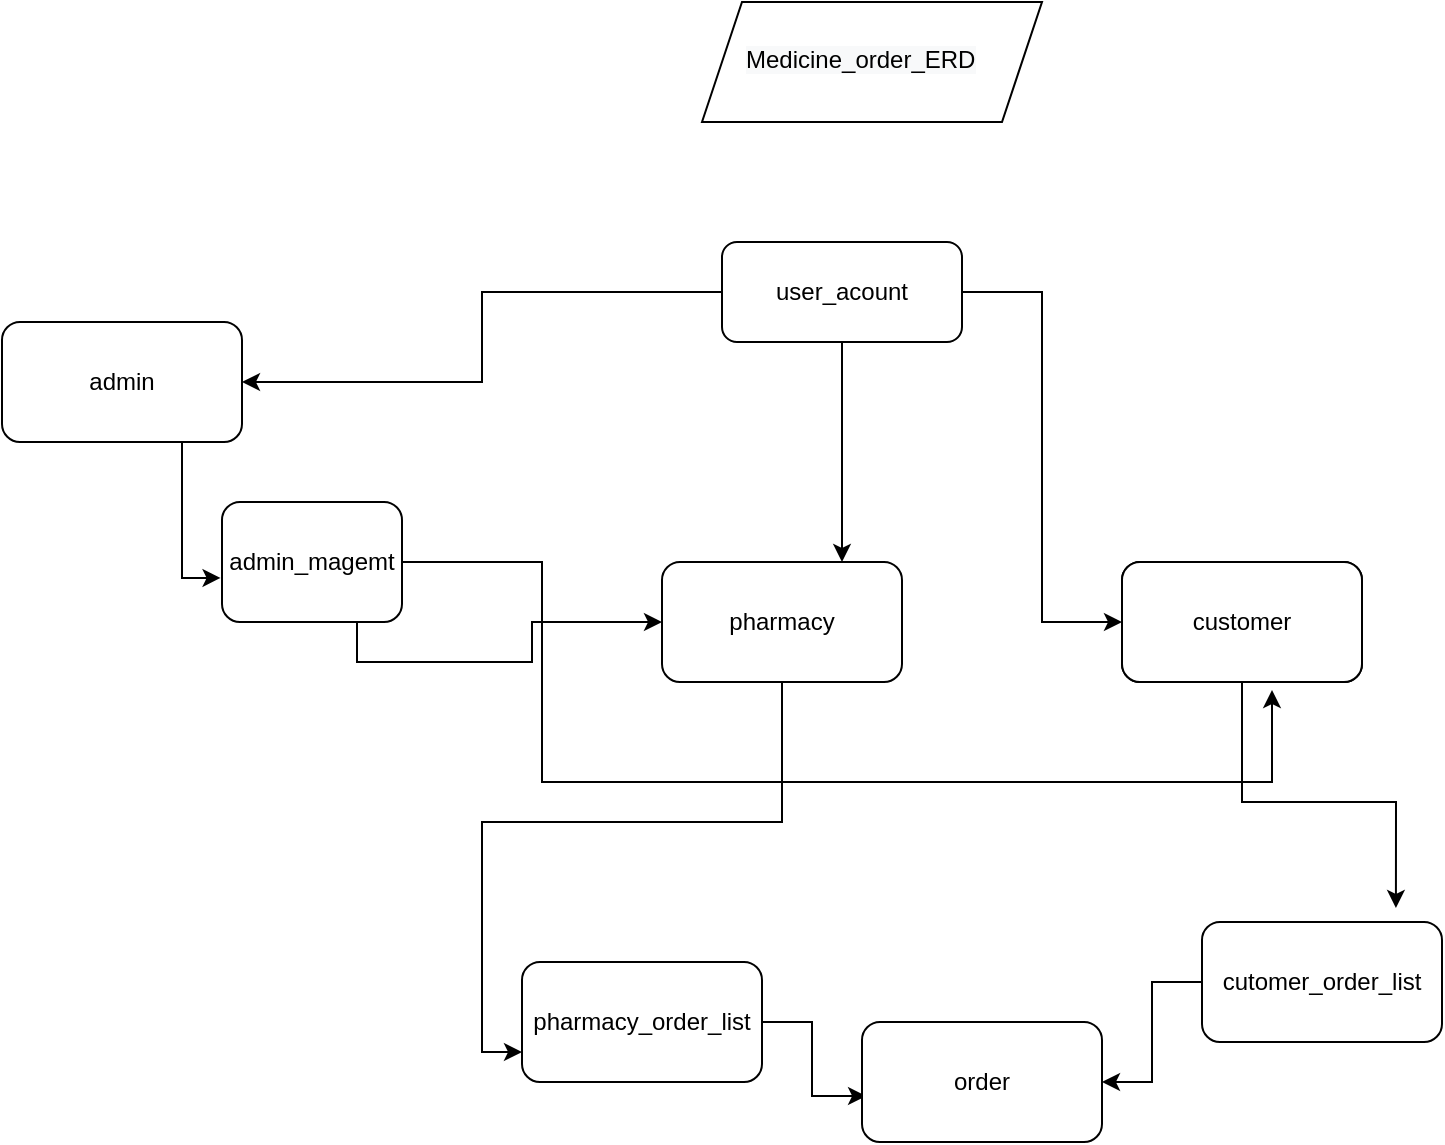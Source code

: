 <mxfile version="17.4.5" type="google"><diagram id="isijwSfwJwSoBNof65yT" name="Page-1"><mxGraphModel grid="1" page="1" gridSize="10" guides="1" tooltips="1" connect="1" arrows="1" fold="1" pageScale="1" pageWidth="850" pageHeight="1100" math="0" shadow="0"><root><mxCell id="0"/><mxCell id="1" parent="0"/><mxCell id="BKAoYbHtoTXElF-bx2Uj-24" style="edgeStyle=orthogonalEdgeStyle;rounded=0;orthogonalLoop=1;jettySize=auto;html=1;entryX=0;entryY=0.5;entryDx=0;entryDy=0;" edge="1" parent="1" source="BKAoYbHtoTXElF-bx2Uj-1" target="BKAoYbHtoTXElF-bx2Uj-3"><mxGeometry relative="1" as="geometry"/></mxCell><mxCell id="BKAoYbHtoTXElF-bx2Uj-25" style="edgeStyle=orthogonalEdgeStyle;rounded=0;orthogonalLoop=1;jettySize=auto;html=1;" edge="1" parent="1" source="BKAoYbHtoTXElF-bx2Uj-1" target="BKAoYbHtoTXElF-bx2Uj-5"><mxGeometry relative="1" as="geometry"/></mxCell><mxCell id="BKAoYbHtoTXElF-bx2Uj-26" style="edgeStyle=orthogonalEdgeStyle;rounded=0;orthogonalLoop=1;jettySize=auto;html=1;entryX=0.75;entryY=0;entryDx=0;entryDy=0;" edge="1" parent="1" source="BKAoYbHtoTXElF-bx2Uj-1" target="BKAoYbHtoTXElF-bx2Uj-4"><mxGeometry relative="1" as="geometry"/></mxCell><mxCell id="BKAoYbHtoTXElF-bx2Uj-1" value="user_acount" style="rounded=1;whiteSpace=wrap;html=1;" vertex="1" parent="1"><mxGeometry x="380" y="120" width="120" height="50" as="geometry"/></mxCell><mxCell id="BKAoYbHtoTXElF-bx2Uj-2" value="pharmacy" style="rounded=1;whiteSpace=wrap;html=1;" vertex="1" parent="1"><mxGeometry x="580" y="280" width="120" height="60" as="geometry"/></mxCell><mxCell id="BKAoYbHtoTXElF-bx2Uj-17" style="edgeStyle=orthogonalEdgeStyle;rounded=0;orthogonalLoop=1;jettySize=auto;html=1;entryX=0.808;entryY=-0.117;entryDx=0;entryDy=0;entryPerimeter=0;" edge="1" parent="1" source="BKAoYbHtoTXElF-bx2Uj-3" target="BKAoYbHtoTXElF-bx2Uj-16"><mxGeometry relative="1" as="geometry"/></mxCell><mxCell id="BKAoYbHtoTXElF-bx2Uj-3" value="customer" style="rounded=1;whiteSpace=wrap;html=1;" vertex="1" parent="1"><mxGeometry x="580" y="280" width="120" height="60" as="geometry"/></mxCell><mxCell id="BKAoYbHtoTXElF-bx2Uj-14" style="edgeStyle=orthogonalEdgeStyle;rounded=0;orthogonalLoop=1;jettySize=auto;html=1;entryX=0;entryY=0.75;entryDx=0;entryDy=0;" edge="1" parent="1" source="BKAoYbHtoTXElF-bx2Uj-4" target="BKAoYbHtoTXElF-bx2Uj-13"><mxGeometry relative="1" as="geometry"/></mxCell><mxCell id="BKAoYbHtoTXElF-bx2Uj-4" value="pharmacy" style="rounded=1;whiteSpace=wrap;html=1;" vertex="1" parent="1"><mxGeometry x="350" y="280" width="120" height="60" as="geometry"/></mxCell><mxCell id="BKAoYbHtoTXElF-bx2Uj-10" style="edgeStyle=orthogonalEdgeStyle;rounded=0;orthogonalLoop=1;jettySize=auto;html=1;exitX=0.75;exitY=1;exitDx=0;exitDy=0;entryX=-0.008;entryY=0.633;entryDx=0;entryDy=0;entryPerimeter=0;" edge="1" parent="1" source="BKAoYbHtoTXElF-bx2Uj-5" target="BKAoYbHtoTXElF-bx2Uj-7"><mxGeometry relative="1" as="geometry"/></mxCell><mxCell id="BKAoYbHtoTXElF-bx2Uj-5" value="admin" style="rounded=1;whiteSpace=wrap;html=1;" vertex="1" parent="1"><mxGeometry x="20" y="160" width="120" height="60" as="geometry"/></mxCell><mxCell id="BKAoYbHtoTXElF-bx2Uj-11" style="edgeStyle=orthogonalEdgeStyle;rounded=0;orthogonalLoop=1;jettySize=auto;html=1;exitX=0.75;exitY=1;exitDx=0;exitDy=0;" edge="1" parent="1" source="BKAoYbHtoTXElF-bx2Uj-7" target="BKAoYbHtoTXElF-bx2Uj-4"><mxGeometry relative="1" as="geometry"/></mxCell><mxCell id="BKAoYbHtoTXElF-bx2Uj-12" style="edgeStyle=orthogonalEdgeStyle;rounded=0;orthogonalLoop=1;jettySize=auto;html=1;entryX=0.625;entryY=1.067;entryDx=0;entryDy=0;entryPerimeter=0;" edge="1" parent="1" source="BKAoYbHtoTXElF-bx2Uj-7" target="BKAoYbHtoTXElF-bx2Uj-3"><mxGeometry relative="1" as="geometry"><Array as="points"><mxPoint x="290" y="280"/><mxPoint x="290" y="390"/><mxPoint x="655" y="390"/></Array></mxGeometry></mxCell><mxCell id="BKAoYbHtoTXElF-bx2Uj-7" value="admin_magemt" style="rounded=1;whiteSpace=wrap;html=1;" vertex="1" parent="1"><mxGeometry x="130" y="250" width="90" height="60" as="geometry"/></mxCell><mxCell id="BKAoYbHtoTXElF-bx2Uj-19" style="edgeStyle=orthogonalEdgeStyle;rounded=0;orthogonalLoop=1;jettySize=auto;html=1;exitX=1;exitY=0.5;exitDx=0;exitDy=0;entryX=0.017;entryY=0.617;entryDx=0;entryDy=0;entryPerimeter=0;" edge="1" parent="1" source="BKAoYbHtoTXElF-bx2Uj-13" target="BKAoYbHtoTXElF-bx2Uj-15"><mxGeometry relative="1" as="geometry"/></mxCell><mxCell id="BKAoYbHtoTXElF-bx2Uj-13" value="pharmacy_order_list" style="rounded=1;whiteSpace=wrap;html=1;" vertex="1" parent="1"><mxGeometry x="280" y="480" width="120" height="60" as="geometry"/></mxCell><mxCell id="BKAoYbHtoTXElF-bx2Uj-15" value="order" style="rounded=1;whiteSpace=wrap;html=1;" vertex="1" parent="1"><mxGeometry x="450" y="510" width="120" height="60" as="geometry"/></mxCell><mxCell id="BKAoYbHtoTXElF-bx2Uj-18" style="edgeStyle=orthogonalEdgeStyle;rounded=0;orthogonalLoop=1;jettySize=auto;html=1;" edge="1" parent="1" source="BKAoYbHtoTXElF-bx2Uj-16" target="BKAoYbHtoTXElF-bx2Uj-15"><mxGeometry relative="1" as="geometry"/></mxCell><mxCell id="BKAoYbHtoTXElF-bx2Uj-16" value="cutomer_order_list" style="rounded=1;whiteSpace=wrap;html=1;" vertex="1" parent="1"><mxGeometry x="620" y="460" width="120" height="60" as="geometry"/></mxCell><mxCell id="-x_QuMIriOOdYzQbnTqa-1" value="" style="shape=parallelogram;perimeter=parallelogramPerimeter;whiteSpace=wrap;html=1;fixedSize=1;" vertex="1" parent="1"><mxGeometry x="370" width="170" height="60" as="geometry"/></mxCell><mxCell id="-x_QuMIriOOdYzQbnTqa-2" value="&lt;span style=&quot;color: rgb(0, 0, 0); font-family: helvetica; font-size: 12px; font-style: normal; font-weight: 400; letter-spacing: normal; text-align: center; text-indent: 0px; text-transform: none; word-spacing: 0px; background-color: rgb(248, 249, 250); display: inline; float: none;&quot;&gt;Medicine_order_ERD&lt;/span&gt;" style="text;whiteSpace=wrap;html=1;" vertex="1" parent="1"><mxGeometry x="390" y="15" width="140" height="30" as="geometry"/></mxCell></root></mxGraphModel></diagram></mxfile>